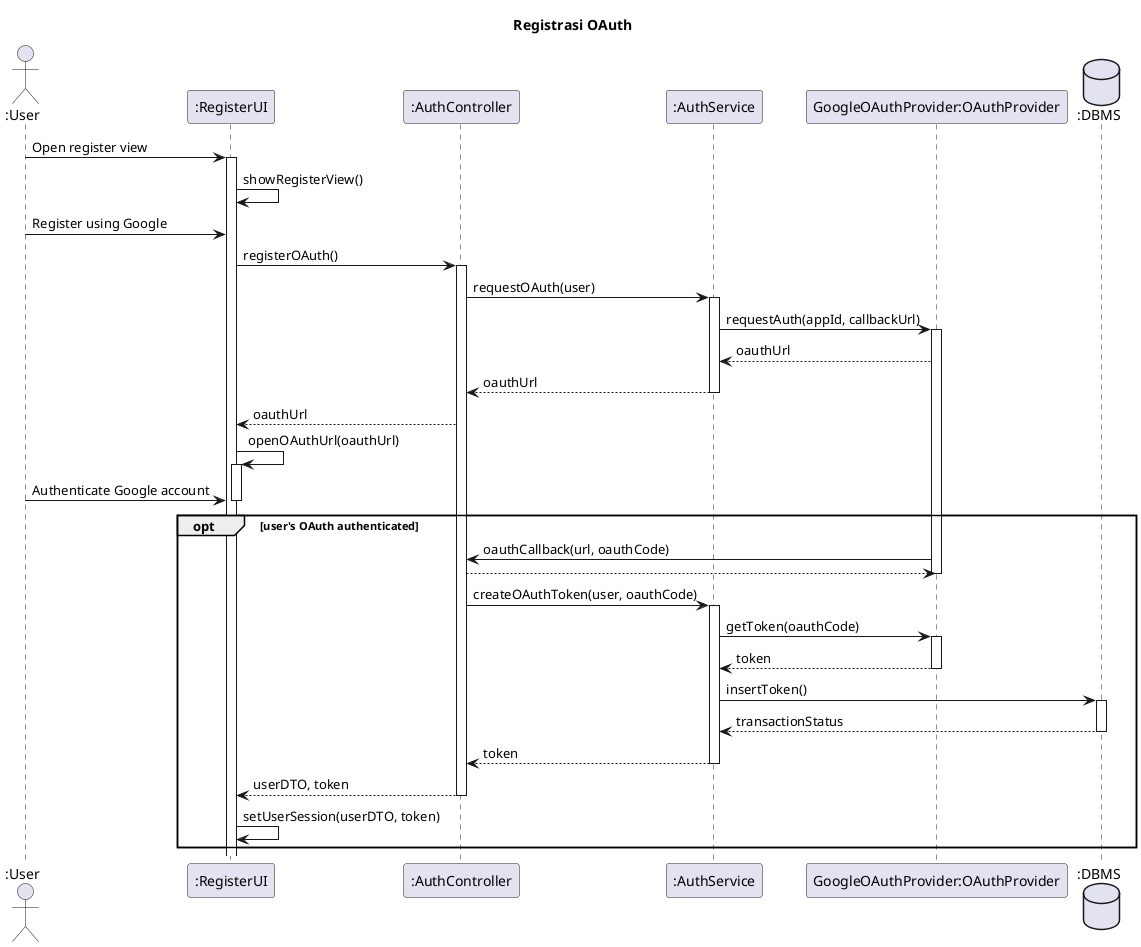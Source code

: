@startuml UC-AUTH-001 - Registrasi OAuth
skinparam wrapWidth 140

title Registrasi OAuth

actor ":User" as user
participant ":RegisterUI" as view
participant ":AuthController" as controller
participant ":AuthService" as service
participant "GoogleOAuthProvider:OAuthProvider" as oauth
database ":DBMS" as db

user -> view ++: Open register view
view -> view: showRegisterView()

user -> view: Register using Google
view -> controller ++: registerOAuth()

controller -> service ++: requestOAuth(user)

service -> oauth ++: requestAuth(appId, callbackUrl)
oauth --> service: oauthUrl

service --> controller --: oauthUrl

controller --> view: oauthUrl

view -> view ++: openOAuthUrl(oauthUrl)
user -> view: Authenticate Google account
deactivate view

opt user's OAuth authenticated
  oauth -> controller: oauthCallback(url, oauthCode)
  controller --> oauth
  deactivate oauth

  controller -> service ++: createOAuthToken(user, oauthCode)
  service -> oauth ++: getToken(oauthCode)
  oauth --> service --: token
  service -> db ++: insertToken()
  db --> service --: transactionStatus
  service --> controller --: token
  controller --> view --: userDTO, token
  view -> view: setUserSession(userDTO, token)
end
